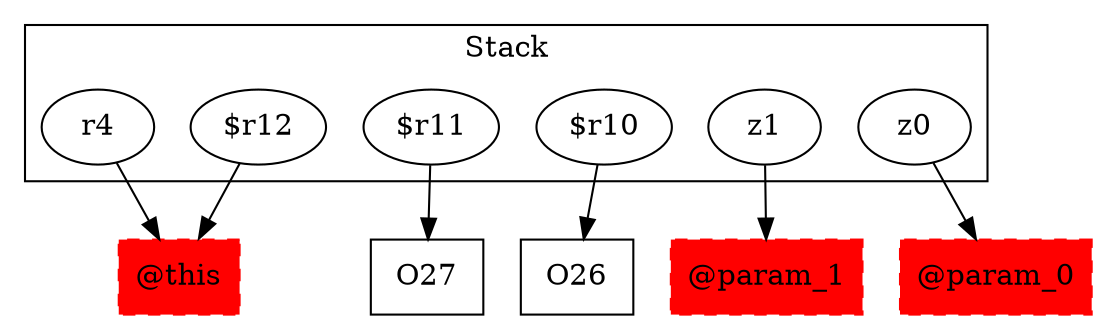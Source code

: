 digraph sample {
  rankDir="LR";
  subgraph cluster_0 {
    label="Stack"
    "$r12"; "$r11"; "$r10"; "z1"; "z0"; "r4"; 
  }
  "$r12" -> { "@this"[shape=box]};
  "$r11" -> { O27[shape=box]};
  "$r10" -> { O26[shape=box]};
  "z1" -> { "@param_1"[shape=box]};
  "z0" -> { "@param_0"[shape=box]};
  "r4" -> { "@this"[shape=box]};
  "@this"[shape=box, style="filled,dashed"];
  "@param_0"[shape=box, style="filled,dashed"];
  "@param_1"[shape=box, style="filled,dashed"];
  "@this"[color="red"];
  "@param_0"[color="red"];
  "@param_1"[color="red"];
}
